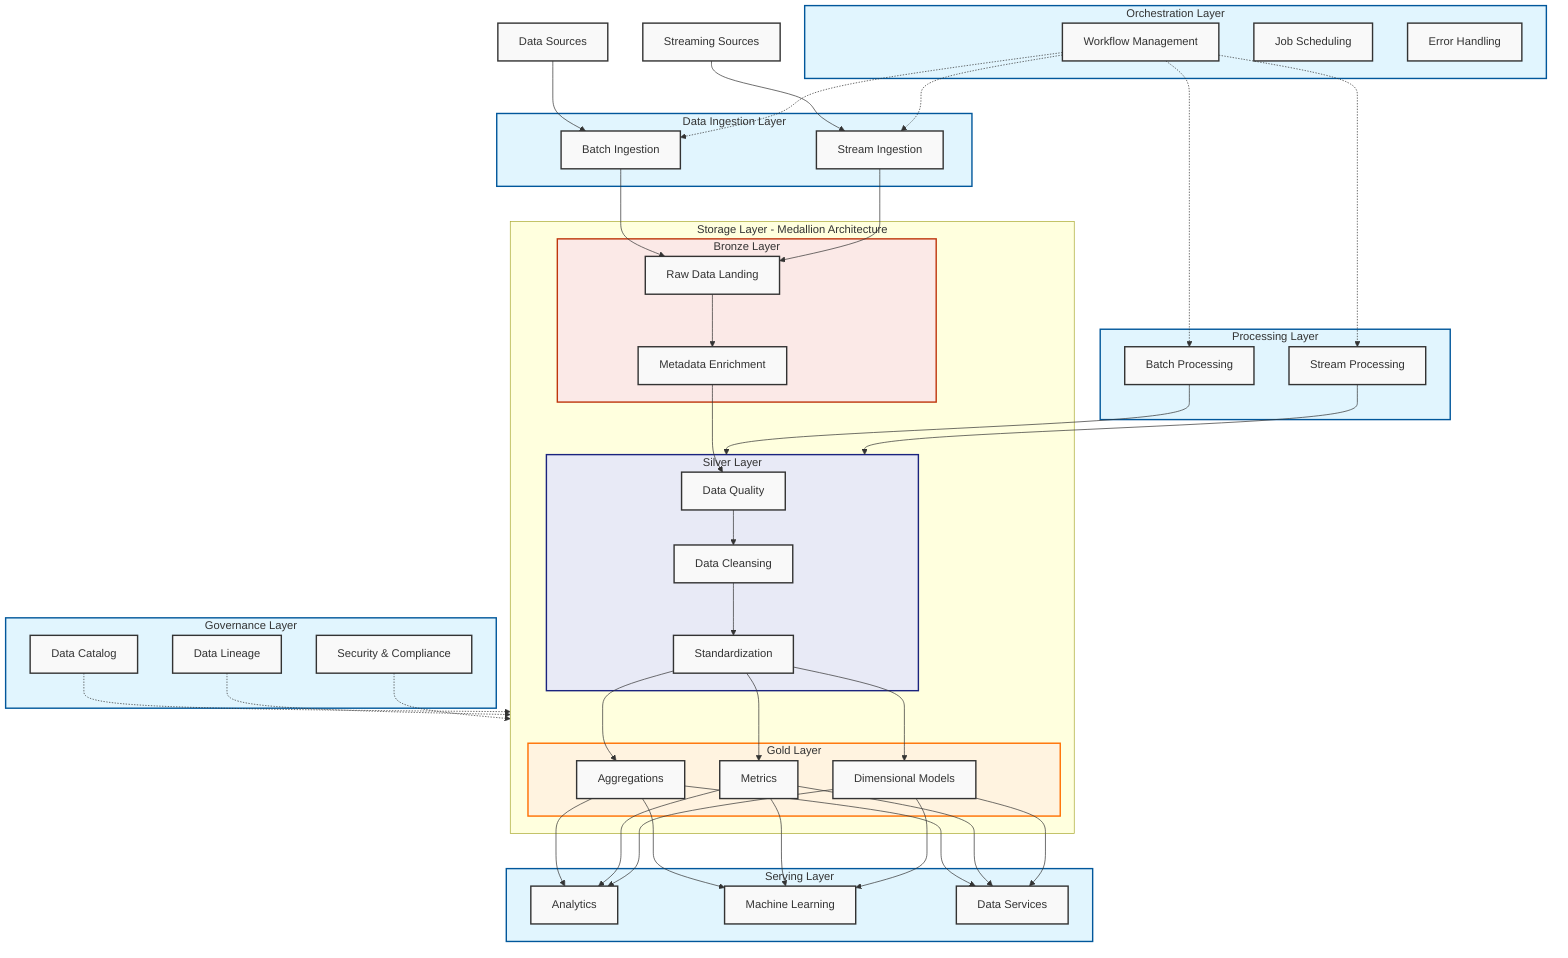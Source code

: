 graph TB
    %% Data Sources
    DS1[Data Sources]
    DS2[Streaming Sources]
    
    %% Ingestion Layer
    subgraph Ingestion[Data Ingestion Layer]
        BI[Batch Ingestion]
        SI[Stream Ingestion]
    end
    
    %% Storage Layer - Medallion Architecture
    subgraph Storage[Storage Layer - Medallion Architecture]
        subgraph Bronze[Bronze Layer]
            BR[Raw Data Landing]
            BM[Metadata Enrichment]
        end
        
        subgraph Silver[Silver Layer]
            SQ[Data Quality]
            SC[Data Cleansing]
            SS[Standardization]
        end
        
        subgraph Gold[Gold Layer]
            GA[Aggregations]
            GM[Metrics]
            GD[Dimensional Models]
        end
    end
    
    %% Processing Layer
    subgraph Processing[Processing Layer]
        BP[Batch Processing]
        SP[Stream Processing]
    end
    
    %% Orchestration
    subgraph Orchestration[Orchestration Layer]
        OF[Workflow Management]
        OS[Job Scheduling]
        OE[Error Handling]
    end
    
    %% Serving Layer
    subgraph Serving[Serving Layer]
        SA[Analytics]
        ML[Machine Learning]
        API[Data Services]
    end
    
    %% Governance Layer
    subgraph Governance[Governance Layer]
        GC[Data Catalog]
        GL[Data Lineage]
        GS[Security & Compliance]
    end
    
    %% Connections
    DS1 --> BI
    DS2 --> SI
    
    BI --> BR
    SI --> BR
    
    BR --> BM
    BM --> SQ
    
    SQ --> SC
    SC --> SS
    
    SS --> GA
    SS --> GM
    SS --> GD
    
    GA --> SA
    GM --> SA
    GD --> SA
    
    GA --> ML
    GM --> ML
    GD --> ML
    
    GA --> API
    GM --> API
    GD --> API
    
    %% Orchestration connections
    OF -.-> BI
    OF -.-> SI
    OF -.-> BP
    OF -.-> SP
    
    %% Governance connections
    GC -.-> Storage
    GL -.-> Storage
    GS -.-> Storage
    
    %% Processing connections
    BP --> Silver
    SP --> Silver
    
    classDef default fill:#f9f9f9,stroke:#333,stroke-width:2px;
    classDef layer fill:#e1f5fe,stroke:#01579b,stroke-width:2px;
    classDef bronze fill:#fbe9e7,stroke:#bf360c,stroke-width:2px;
    classDef silver fill:#e8eaf6,stroke:#1a237e,stroke-width:2px;
    classDef gold fill:#fff3e0,stroke:#ff6f00,stroke-width:2px;
    
    class Ingestion,Processing,Orchestration,Serving,Governance layer;
    class Bronze bronze;
    class Silver silver;
    class Gold gold;